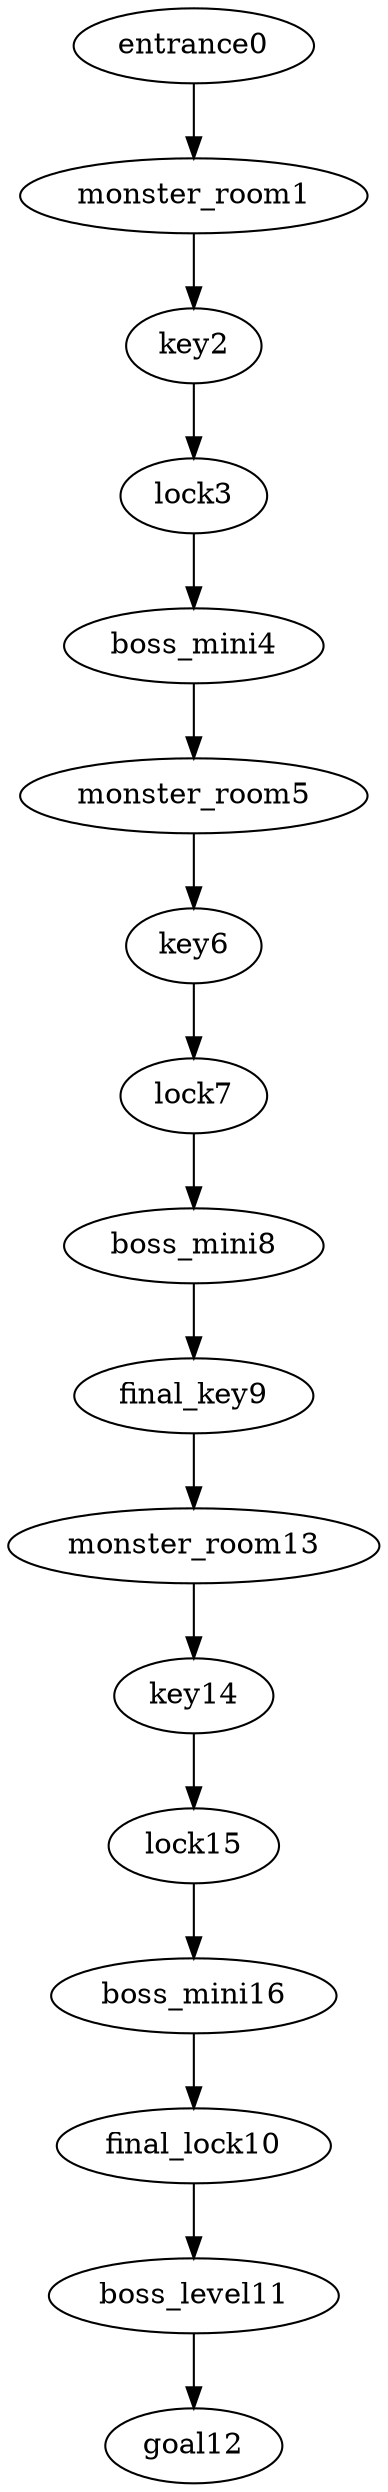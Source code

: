 digraph mission {
entrance0 -> monster_room1
monster_room1 -> key2
key2 -> lock3
lock3 -> boss_mini4
boss_mini4 -> monster_room5
monster_room5 -> key6
key6 -> lock7
lock7 -> boss_mini8
boss_mini8 -> final_key9
final_key9 -> monster_room13
final_lock10 -> boss_level11
boss_level11 -> goal12
monster_room13 -> key14
key14 -> lock15
lock15 -> boss_mini16
boss_mini16 -> final_lock10
}